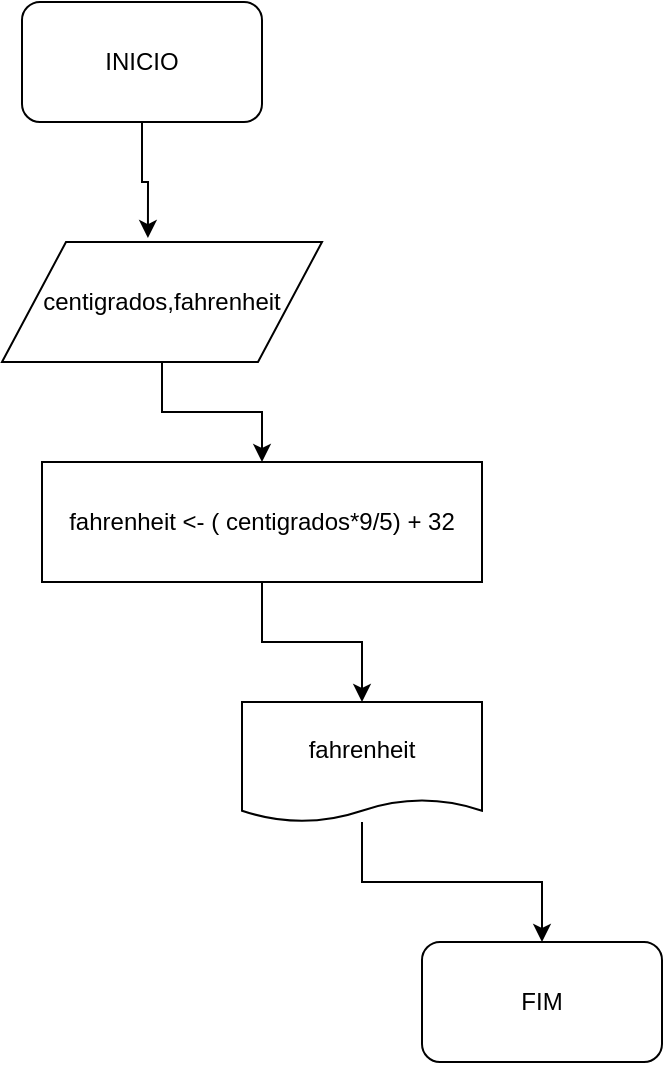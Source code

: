 <mxfile version="12.7.9" type="device"><diagram id="2syMuWRLKzmXDsxIVoSC" name="Página-1"><mxGraphModel dx="868" dy="450" grid="1" gridSize="10" guides="1" tooltips="1" connect="1" arrows="1" fold="1" page="1" pageScale="1" pageWidth="827" pageHeight="1169" math="0" shadow="0"><root><mxCell id="0"/><mxCell id="1" parent="0"/><mxCell id="SUKj59cW1T7msNN4tJ7_-4" style="edgeStyle=orthogonalEdgeStyle;rounded=0;orthogonalLoop=1;jettySize=auto;html=1;entryX=0.456;entryY=-0.033;entryDx=0;entryDy=0;entryPerimeter=0;" edge="1" parent="1" source="SUKj59cW1T7msNN4tJ7_-1" target="SUKj59cW1T7msNN4tJ7_-3"><mxGeometry relative="1" as="geometry"/></mxCell><mxCell id="SUKj59cW1T7msNN4tJ7_-1" value="INICIO" style="rounded=1;whiteSpace=wrap;html=1;" vertex="1" parent="1"><mxGeometry x="220" y="20" width="120" height="60" as="geometry"/></mxCell><mxCell id="SUKj59cW1T7msNN4tJ7_-6" style="edgeStyle=orthogonalEdgeStyle;rounded=0;orthogonalLoop=1;jettySize=auto;html=1;entryX=0.5;entryY=0;entryDx=0;entryDy=0;" edge="1" parent="1" source="SUKj59cW1T7msNN4tJ7_-3" target="SUKj59cW1T7msNN4tJ7_-5"><mxGeometry relative="1" as="geometry"/></mxCell><mxCell id="SUKj59cW1T7msNN4tJ7_-3" value="centigrados,fahrenheit" style="shape=parallelogram;perimeter=parallelogramPerimeter;whiteSpace=wrap;html=1;" vertex="1" parent="1"><mxGeometry x="210" y="140" width="160" height="60" as="geometry"/></mxCell><mxCell id="SUKj59cW1T7msNN4tJ7_-8" style="edgeStyle=orthogonalEdgeStyle;rounded=0;orthogonalLoop=1;jettySize=auto;html=1;entryX=0.5;entryY=0;entryDx=0;entryDy=0;" edge="1" parent="1" source="SUKj59cW1T7msNN4tJ7_-5" target="SUKj59cW1T7msNN4tJ7_-7"><mxGeometry relative="1" as="geometry"/></mxCell><mxCell id="SUKj59cW1T7msNN4tJ7_-5" value="fahrenheit &amp;lt;- ( centigrados*9/5) + 32" style="rounded=0;whiteSpace=wrap;html=1;" vertex="1" parent="1"><mxGeometry x="230" y="250" width="220" height="60" as="geometry"/></mxCell><mxCell id="SUKj59cW1T7msNN4tJ7_-10" style="edgeStyle=orthogonalEdgeStyle;rounded=0;orthogonalLoop=1;jettySize=auto;html=1;entryX=0.5;entryY=0;entryDx=0;entryDy=0;" edge="1" parent="1" source="SUKj59cW1T7msNN4tJ7_-7" target="SUKj59cW1T7msNN4tJ7_-9"><mxGeometry relative="1" as="geometry"/></mxCell><mxCell id="SUKj59cW1T7msNN4tJ7_-7" value="fahrenheit" style="shape=document;whiteSpace=wrap;html=1;boundedLbl=1;size=0.188;" vertex="1" parent="1"><mxGeometry x="330" y="370" width="120" height="60" as="geometry"/></mxCell><mxCell id="SUKj59cW1T7msNN4tJ7_-9" value="FIM" style="rounded=1;whiteSpace=wrap;html=1;" vertex="1" parent="1"><mxGeometry x="420" y="490" width="120" height="60" as="geometry"/></mxCell></root></mxGraphModel></diagram></mxfile>